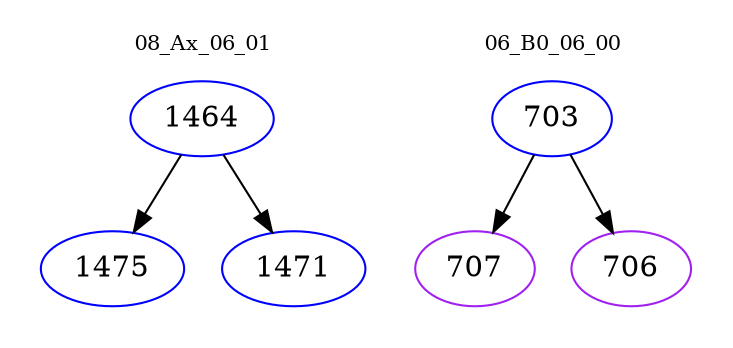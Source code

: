 digraph{
subgraph cluster_0 {
color = white
label = "08_Ax_06_01";
fontsize=10;
T0_1464 [label="1464", color="blue"]
T0_1464 -> T0_1475 [color="black"]
T0_1475 [label="1475", color="blue"]
T0_1464 -> T0_1471 [color="black"]
T0_1471 [label="1471", color="blue"]
}
subgraph cluster_1 {
color = white
label = "06_B0_06_00";
fontsize=10;
T1_703 [label="703", color="blue"]
T1_703 -> T1_707 [color="black"]
T1_707 [label="707", color="purple"]
T1_703 -> T1_706 [color="black"]
T1_706 [label="706", color="purple"]
}
}
